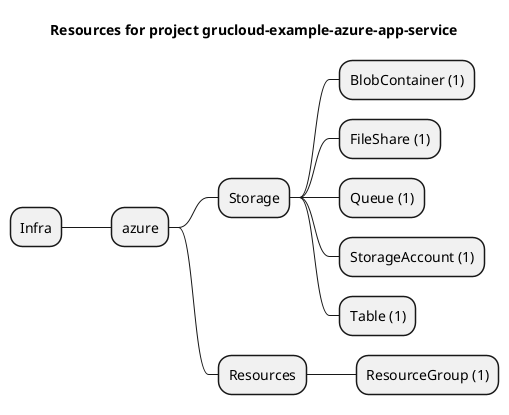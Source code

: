 @startmindmap
title Resources for project grucloud-example-azure-app-service
skinparam monochrome true
+ Infra
++ azure
+++ Storage
++++ BlobContainer (1)
++++ FileShare (1)
++++ Queue (1)
++++ StorageAccount (1)
++++ Table (1)
+++ Resources
++++ ResourceGroup (1)
@endmindmap